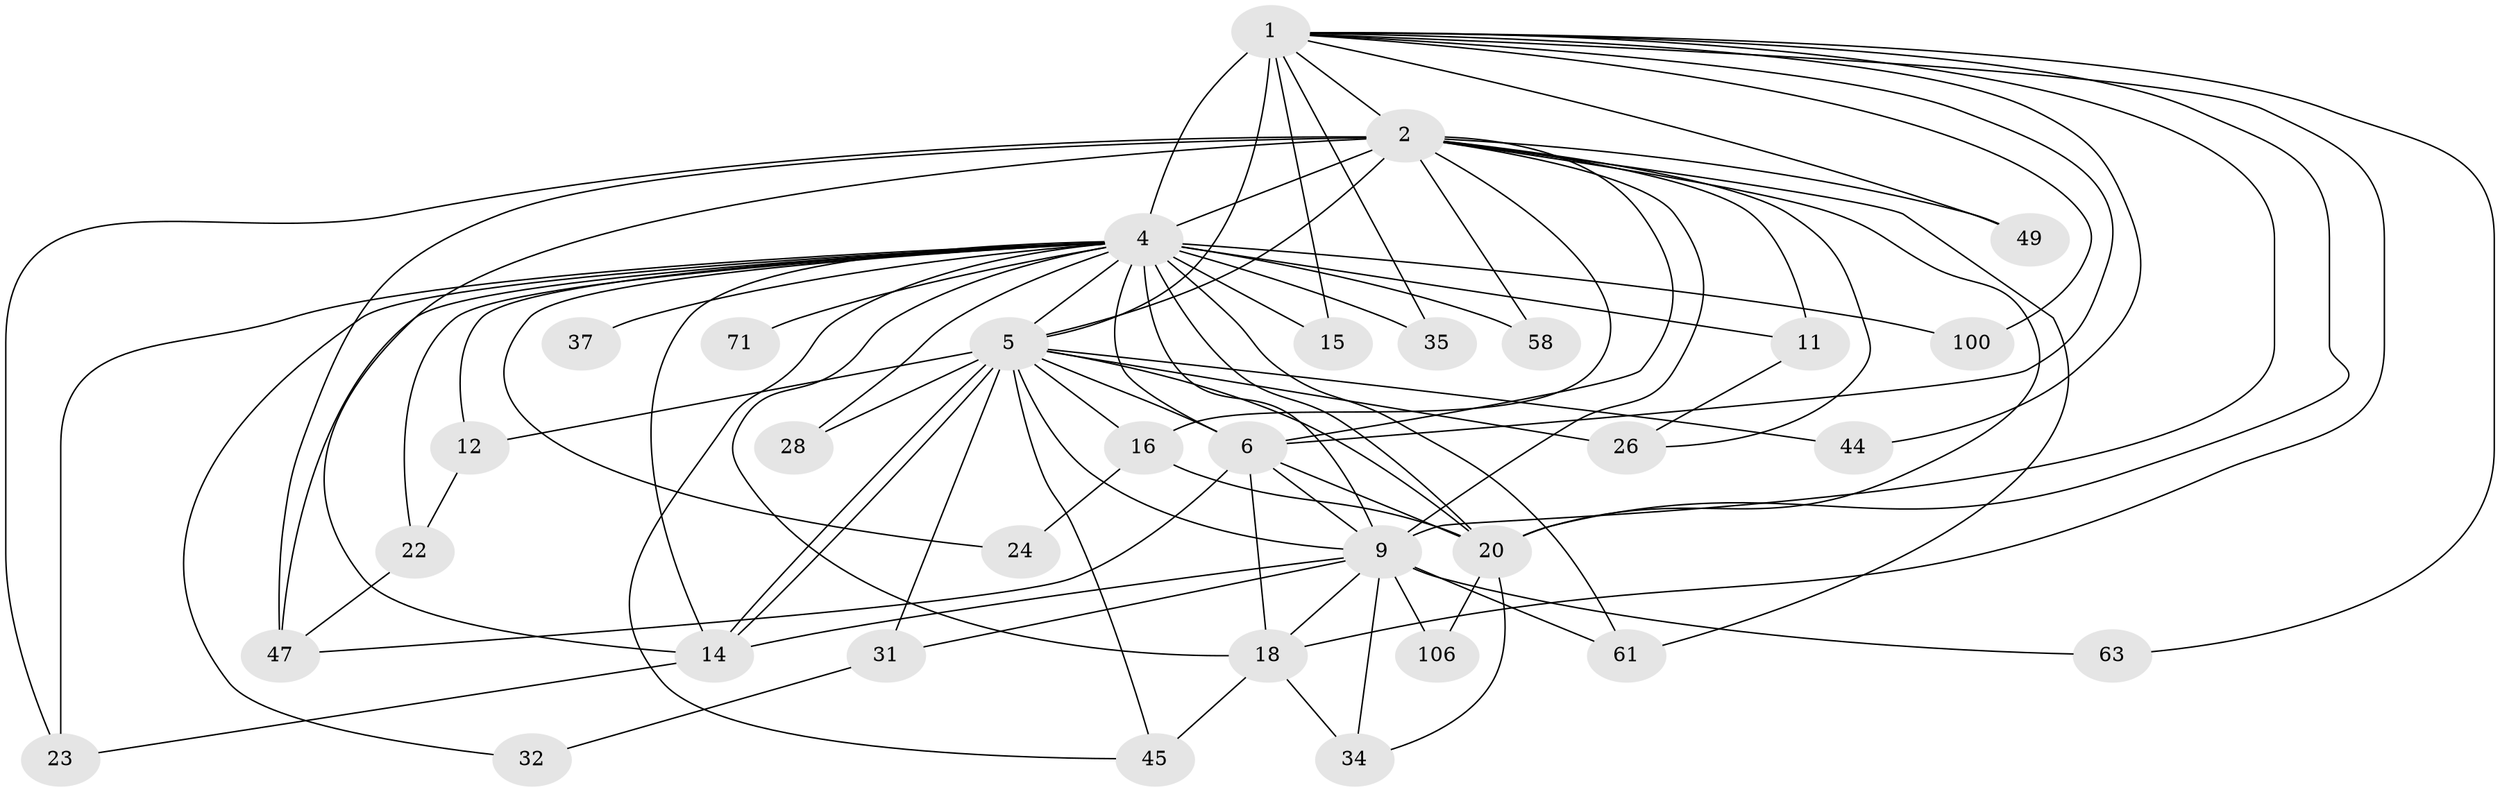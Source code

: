 // original degree distribution, {25: 0.017857142857142856, 21: 0.017857142857142856, 33: 0.008928571428571428, 14: 0.008928571428571428, 15: 0.008928571428571428, 17: 0.017857142857142856, 20: 0.008928571428571428, 4: 0.08035714285714286, 3: 0.16071428571428573, 10: 0.008928571428571428, 6: 0.017857142857142856, 2: 0.5714285714285714, 5: 0.03571428571428571, 9: 0.008928571428571428, 7: 0.026785714285714284}
// Generated by graph-tools (version 1.1) at 2025/17/03/04/25 18:17:14]
// undirected, 33 vertices, 83 edges
graph export_dot {
graph [start="1"]
  node [color=gray90,style=filled];
  1 [super="+65+86+17"];
  2 [super="+3+107+52+40+29+43"];
  4 [super="+56+30+33+25+38+41+7+82+42+21+39+8"];
  5;
  6;
  9 [super="+73"];
  11 [super="+60"];
  12 [super="+70"];
  14 [super="+62+27"];
  15;
  16 [super="+75"];
  18 [super="+109"];
  20 [super="+67+74+111+112+104+78+51"];
  22;
  23 [super="+68"];
  24;
  26 [super="+36+57+66"];
  28 [super="+93"];
  31;
  32;
  34 [super="+90"];
  35;
  37;
  44;
  45;
  47 [super="+76+99+72+77+80"];
  49;
  58 [super="+105"];
  61;
  63;
  71;
  100;
  106;
  1 -- 2 [weight=2];
  1 -- 4 [weight=12];
  1 -- 5;
  1 -- 6;
  1 -- 9 [weight=3];
  1 -- 15;
  1 -- 18;
  1 -- 35;
  1 -- 44;
  1 -- 49;
  1 -- 63;
  1 -- 100;
  1 -- 20;
  2 -- 4 [weight=19];
  2 -- 5 [weight=3];
  2 -- 6 [weight=3];
  2 -- 9 [weight=2];
  2 -- 16;
  2 -- 49;
  2 -- 58 [weight=2];
  2 -- 11;
  2 -- 20 [weight=3];
  2 -- 23;
  2 -- 26;
  2 -- 61;
  2 -- 14;
  2 -- 47;
  4 -- 5 [weight=6];
  4 -- 6 [weight=5];
  4 -- 9 [weight=6];
  4 -- 15;
  4 -- 22 [weight=5];
  4 -- 24;
  4 -- 37 [weight=2];
  4 -- 47 [weight=4];
  4 -- 35;
  4 -- 20 [weight=4];
  4 -- 71;
  4 -- 11 [weight=2];
  4 -- 12;
  4 -- 14;
  4 -- 18;
  4 -- 28 [weight=2];
  4 -- 32;
  4 -- 100;
  4 -- 58;
  4 -- 23 [weight=2];
  4 -- 61;
  4 -- 45;
  5 -- 6;
  5 -- 9;
  5 -- 12;
  5 -- 14;
  5 -- 14;
  5 -- 16 [weight=2];
  5 -- 20;
  5 -- 28;
  5 -- 31;
  5 -- 44;
  5 -- 45;
  5 -- 26 [weight=3];
  6 -- 9;
  6 -- 20;
  6 -- 47;
  6 -- 18;
  9 -- 31;
  9 -- 34 [weight=2];
  9 -- 63;
  9 -- 106;
  9 -- 18;
  9 -- 61;
  9 -- 14;
  11 -- 26;
  12 -- 22;
  14 -- 23;
  16 -- 24;
  16 -- 20;
  18 -- 34;
  18 -- 45;
  20 -- 106;
  20 -- 34;
  22 -- 47;
  31 -- 32;
}
